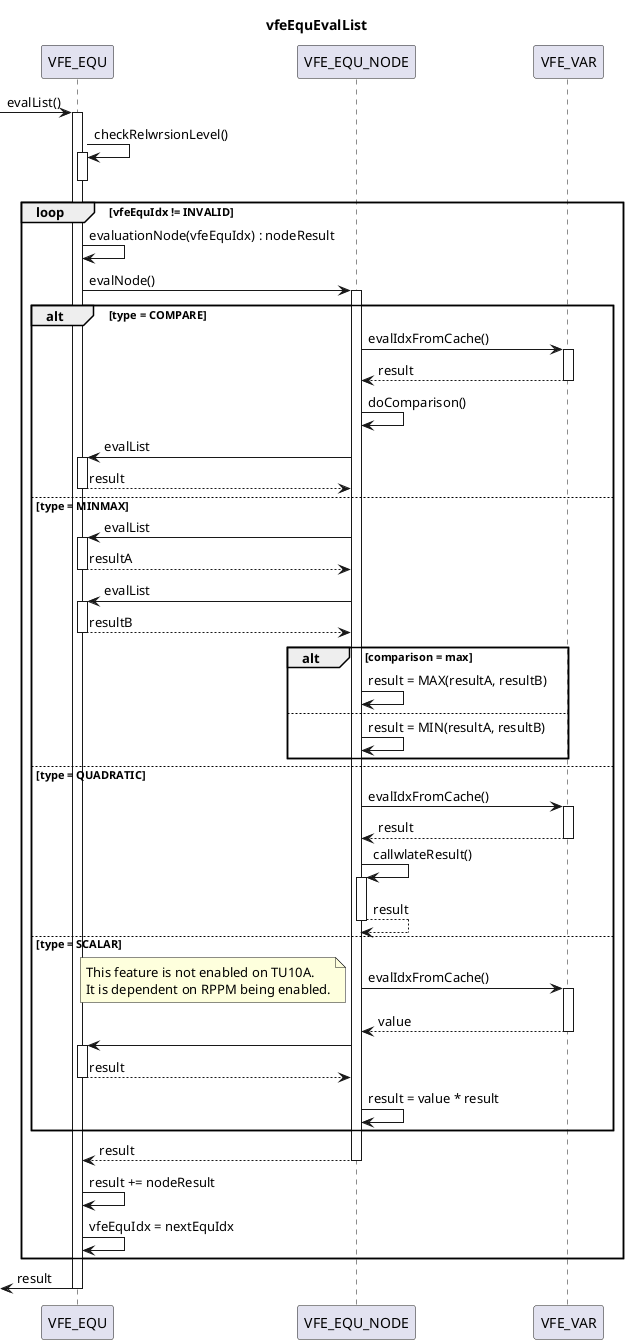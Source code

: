 @startuml
title vfeEquEvalList
[-> VFE_EQU : evalList()
activate VFE_EQU
    VFE_EQU -> VFE_EQU : checkRelwrsionLevel()
    activate VFE_EQU
    deactivate VFE_EQU
    loop vfeEquIdx != INVALID
        VFE_EQU -> VFE_EQU : evaluationNode(vfeEquIdx) : nodeResult
        VFE_EQU -> VFE_EQU_NODE : evalNode()
        activate VFE_EQU_NODE
            alt type = COMPARE
                VFE_EQU_NODE -> VFE_VAR : evalIdxFromCache()
                activate VFE_VAR
                    return result
                VFE_EQU_NODE -> VFE_EQU_NODE : doComparison()
                VFE_EQU_NODE -> VFE_EQU : evalList
                activate VFE_EQU
                    return result

            else type = MINMAX
                VFE_EQU_NODE -> VFE_EQU : evalList
                activate VFE_EQU
                    return resultA
                VFE_EQU_NODE -> VFE_EQU : evalList
                activate VFE_EQU
                    return resultB
                alt comparison = max
                    VFE_EQU_NODE -> VFE_EQU_NODE : result = MAX(resultA, resultB)
                else
                    VFE_EQU_NODE -> VFE_EQU_NODE : result = MIN(resultA, resultB)
                end

            else type = QUADRATIC
                VFE_EQU_NODE -> VFE_VAR : evalIdxFromCache()
                activate VFE_VAR
                    return result
                VFE_EQU_NODE -> VFE_EQU_NODE : callwlateResult()
                activate VFE_EQU_NODE
                    return result

            ' Scalar can be removed due to it being part of RPPM.
            ' RPPM is not enabled on TU10A.
            else type = SCALAR
                VFE_EQU_NODE -> VFE_VAR : evalIdxFromCache()
                note left
                This feature is not enabled on TU10A.
                It is dependent on RPPM being enabled.
                endnote
                activate VFE_VAR
                    return value
                VFE_EQU_NODE -> VFE_EQU
                activate VFE_EQU
                    return result
                VFE_EQU_NODE -> VFE_EQU_NODE : result = value * result
            end
            return result
        VFE_EQU -> VFE_EQU : result += nodeResult
        VFE_EQU -> VFE_EQU : vfeEquIdx = nextEquIdx
    end
    [<- VFE_EQU : result
deactivate VFE_EQU
@enduml
